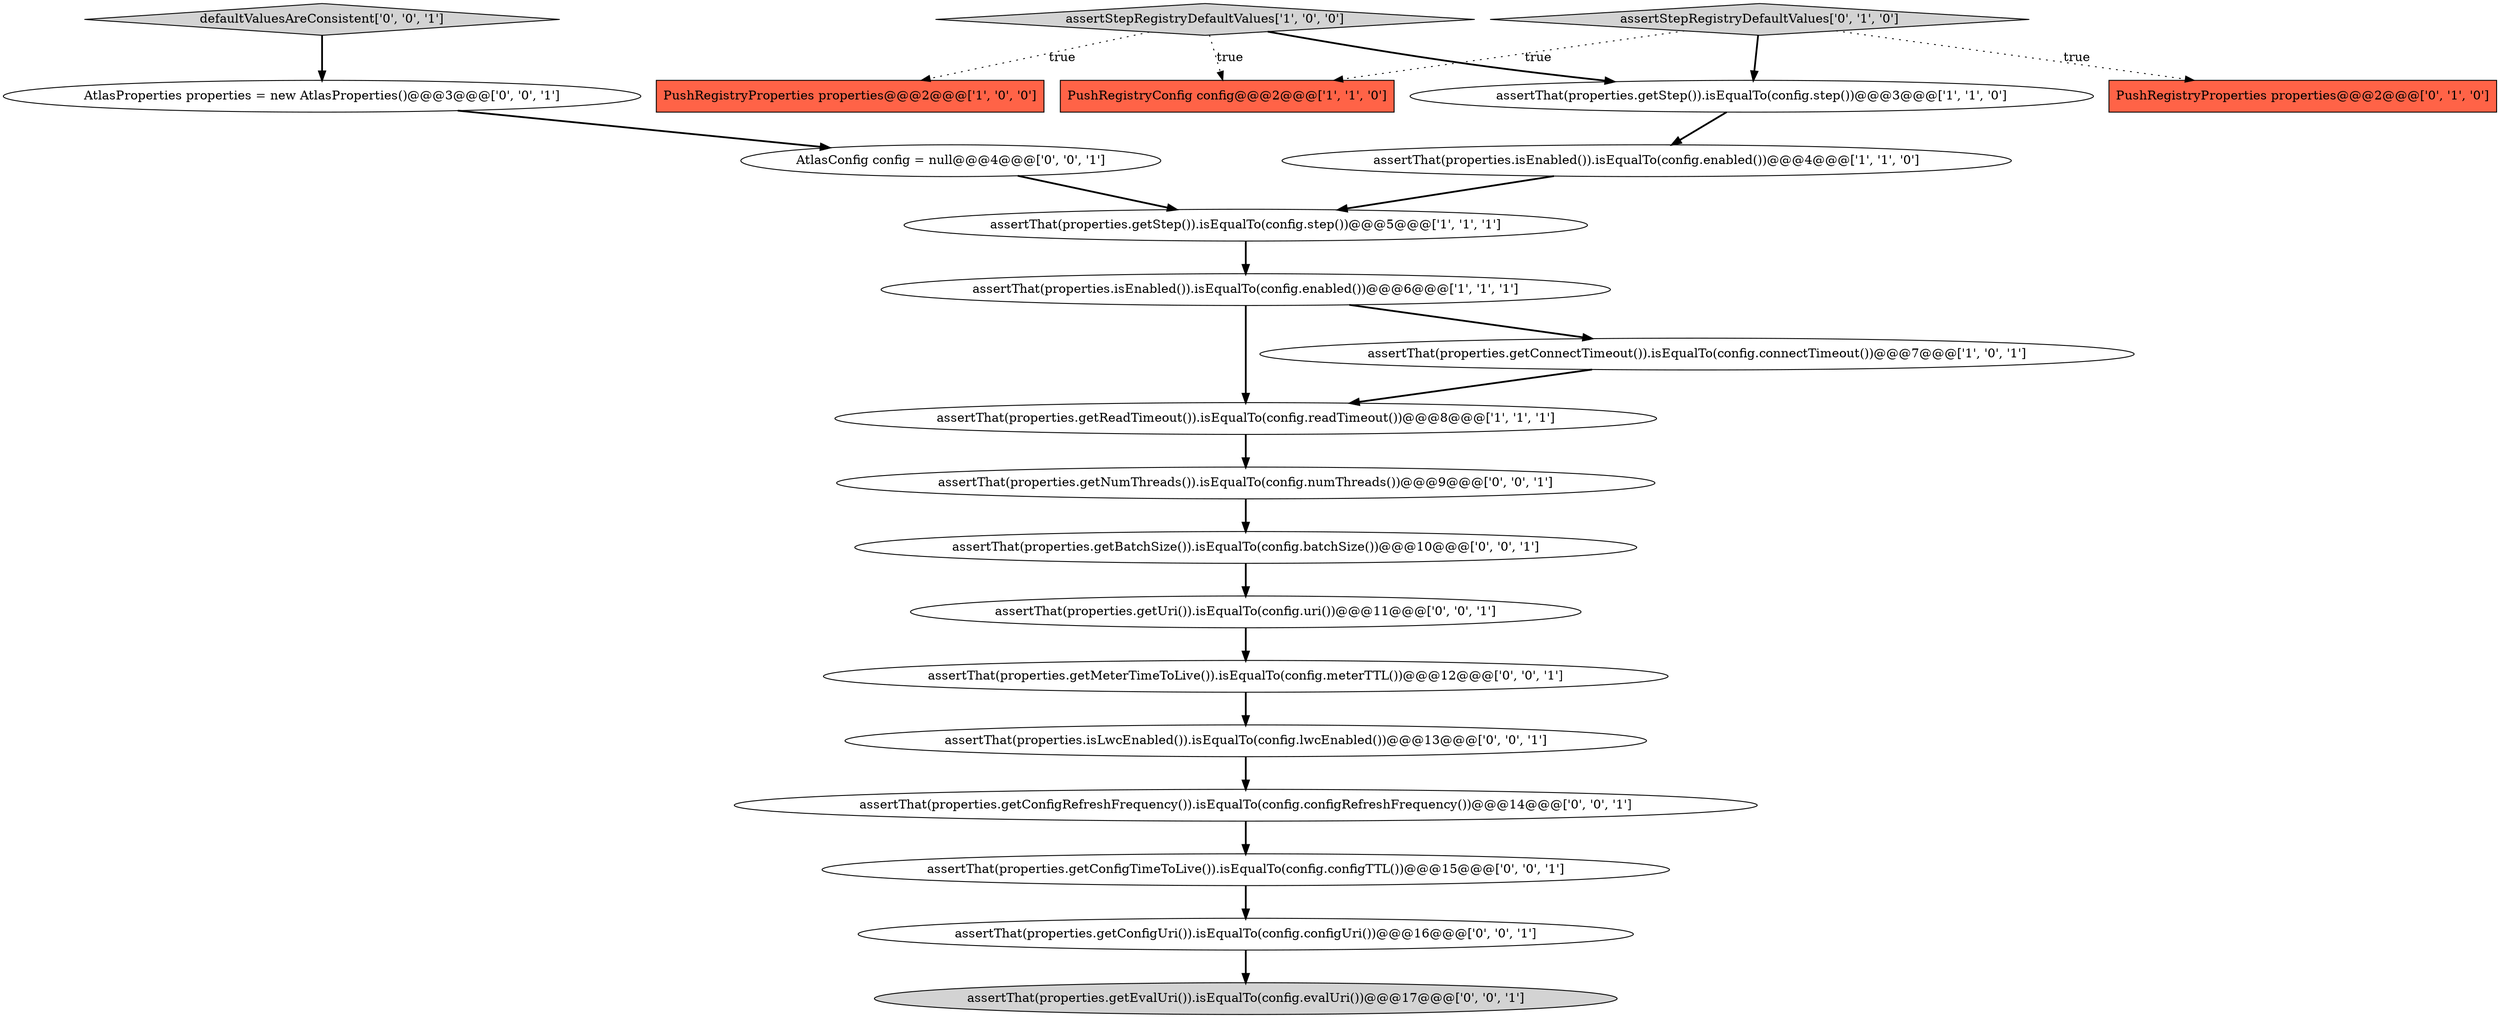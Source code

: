 digraph {
21 [style = filled, label = "assertThat(properties.getNumThreads()).isEqualTo(config.numThreads())@@@9@@@['0', '0', '1']", fillcolor = white, shape = ellipse image = "AAA0AAABBB3BBB"];
6 [style = filled, label = "assertThat(properties.isEnabled()).isEqualTo(config.enabled())@@@6@@@['1', '1', '1']", fillcolor = white, shape = ellipse image = "AAA0AAABBB1BBB"];
5 [style = filled, label = "assertThat(properties.isEnabled()).isEqualTo(config.enabled())@@@4@@@['1', '1', '0']", fillcolor = white, shape = ellipse image = "AAA0AAABBB1BBB"];
4 [style = filled, label = "assertStepRegistryDefaultValues['1', '0', '0']", fillcolor = lightgray, shape = diamond image = "AAA0AAABBB1BBB"];
3 [style = filled, label = "assertThat(properties.getConnectTimeout()).isEqualTo(config.connectTimeout())@@@7@@@['1', '0', '1']", fillcolor = white, shape = ellipse image = "AAA0AAABBB1BBB"];
9 [style = filled, label = "assertStepRegistryDefaultValues['0', '1', '0']", fillcolor = lightgray, shape = diamond image = "AAA0AAABBB2BBB"];
8 [style = filled, label = "assertThat(properties.getStep()).isEqualTo(config.step())@@@5@@@['1', '1', '1']", fillcolor = white, shape = ellipse image = "AAA0AAABBB1BBB"];
17 [style = filled, label = "AtlasProperties properties = new AtlasProperties()@@@3@@@['0', '0', '1']", fillcolor = white, shape = ellipse image = "AAA0AAABBB3BBB"];
22 [style = filled, label = "AtlasConfig config = null@@@4@@@['0', '0', '1']", fillcolor = white, shape = ellipse image = "AAA0AAABBB3BBB"];
7 [style = filled, label = "assertThat(properties.getReadTimeout()).isEqualTo(config.readTimeout())@@@8@@@['1', '1', '1']", fillcolor = white, shape = ellipse image = "AAA0AAABBB1BBB"];
18 [style = filled, label = "assertThat(properties.getUri()).isEqualTo(config.uri())@@@11@@@['0', '0', '1']", fillcolor = white, shape = ellipse image = "AAA0AAABBB3BBB"];
1 [style = filled, label = "PushRegistryConfig config@@@2@@@['1', '1', '0']", fillcolor = tomato, shape = box image = "AAA0AAABBB1BBB"];
16 [style = filled, label = "defaultValuesAreConsistent['0', '0', '1']", fillcolor = lightgray, shape = diamond image = "AAA0AAABBB3BBB"];
0 [style = filled, label = "PushRegistryProperties properties@@@2@@@['1', '0', '0']", fillcolor = tomato, shape = box image = "AAA0AAABBB1BBB"];
11 [style = filled, label = "assertThat(properties.getConfigTimeToLive()).isEqualTo(config.configTTL())@@@15@@@['0', '0', '1']", fillcolor = white, shape = ellipse image = "AAA0AAABBB3BBB"];
10 [style = filled, label = "PushRegistryProperties properties@@@2@@@['0', '1', '0']", fillcolor = tomato, shape = box image = "AAA0AAABBB2BBB"];
13 [style = filled, label = "assertThat(properties.getConfigRefreshFrequency()).isEqualTo(config.configRefreshFrequency())@@@14@@@['0', '0', '1']", fillcolor = white, shape = ellipse image = "AAA0AAABBB3BBB"];
15 [style = filled, label = "assertThat(properties.getBatchSize()).isEqualTo(config.batchSize())@@@10@@@['0', '0', '1']", fillcolor = white, shape = ellipse image = "AAA0AAABBB3BBB"];
2 [style = filled, label = "assertThat(properties.getStep()).isEqualTo(config.step())@@@3@@@['1', '1', '0']", fillcolor = white, shape = ellipse image = "AAA0AAABBB1BBB"];
14 [style = filled, label = "assertThat(properties.getEvalUri()).isEqualTo(config.evalUri())@@@17@@@['0', '0', '1']", fillcolor = lightgray, shape = ellipse image = "AAA0AAABBB3BBB"];
19 [style = filled, label = "assertThat(properties.getConfigUri()).isEqualTo(config.configUri())@@@16@@@['0', '0', '1']", fillcolor = white, shape = ellipse image = "AAA0AAABBB3BBB"];
20 [style = filled, label = "assertThat(properties.isLwcEnabled()).isEqualTo(config.lwcEnabled())@@@13@@@['0', '0', '1']", fillcolor = white, shape = ellipse image = "AAA0AAABBB3BBB"];
12 [style = filled, label = "assertThat(properties.getMeterTimeToLive()).isEqualTo(config.meterTTL())@@@12@@@['0', '0', '1']", fillcolor = white, shape = ellipse image = "AAA0AAABBB3BBB"];
5->8 [style = bold, label=""];
22->8 [style = bold, label=""];
21->15 [style = bold, label=""];
15->18 [style = bold, label=""];
2->5 [style = bold, label=""];
9->2 [style = bold, label=""];
9->1 [style = dotted, label="true"];
8->6 [style = bold, label=""];
4->1 [style = dotted, label="true"];
4->0 [style = dotted, label="true"];
3->7 [style = bold, label=""];
7->21 [style = bold, label=""];
9->10 [style = dotted, label="true"];
4->2 [style = bold, label=""];
13->11 [style = bold, label=""];
20->13 [style = bold, label=""];
11->19 [style = bold, label=""];
6->3 [style = bold, label=""];
12->20 [style = bold, label=""];
17->22 [style = bold, label=""];
19->14 [style = bold, label=""];
16->17 [style = bold, label=""];
18->12 [style = bold, label=""];
6->7 [style = bold, label=""];
}
